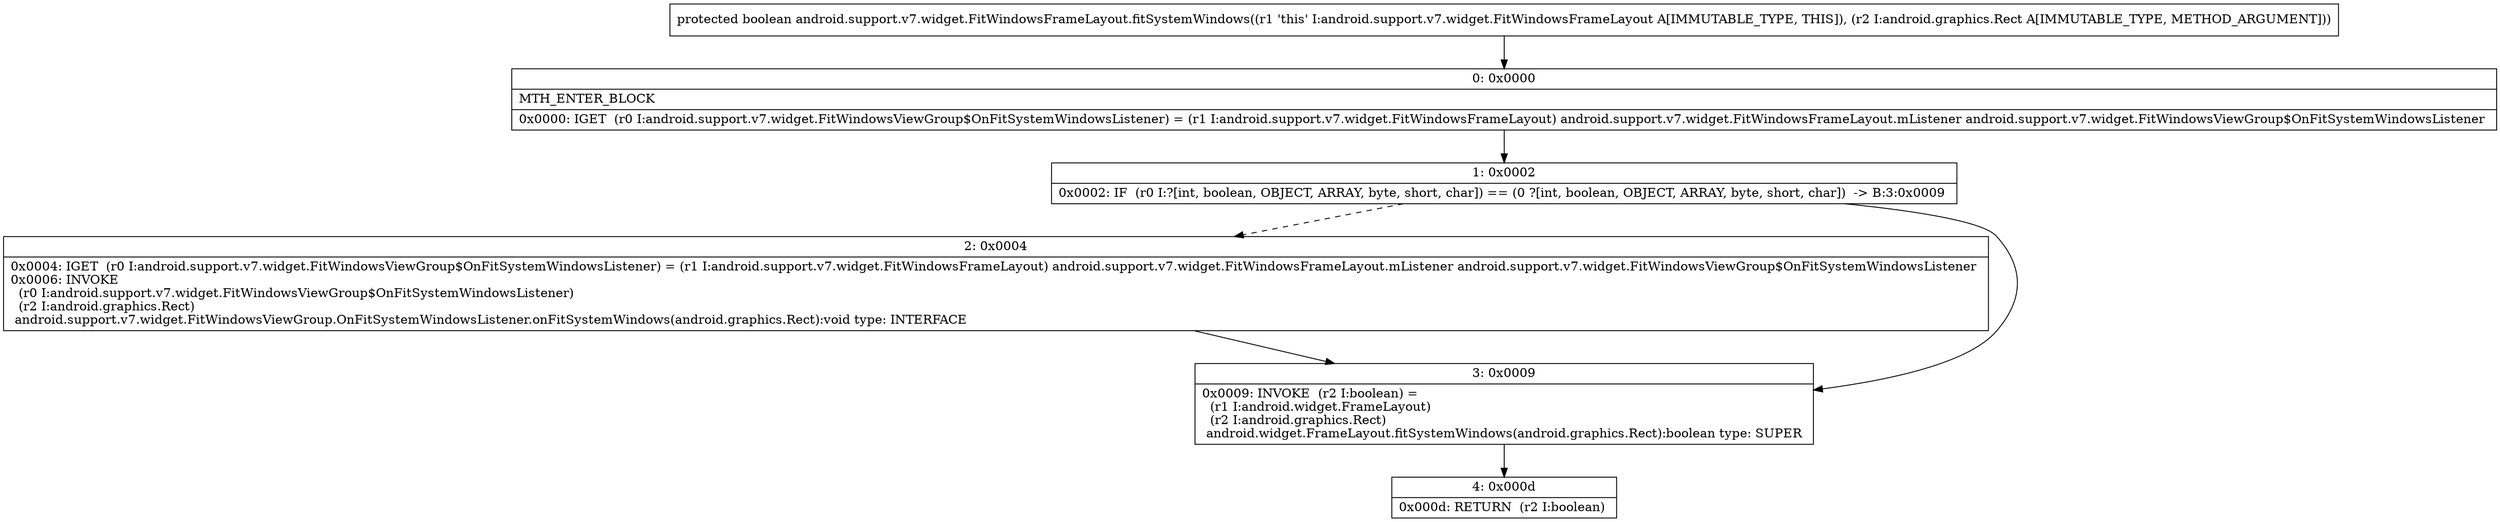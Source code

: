 digraph "CFG forandroid.support.v7.widget.FitWindowsFrameLayout.fitSystemWindows(Landroid\/graphics\/Rect;)Z" {
Node_0 [shape=record,label="{0\:\ 0x0000|MTH_ENTER_BLOCK\l|0x0000: IGET  (r0 I:android.support.v7.widget.FitWindowsViewGroup$OnFitSystemWindowsListener) = (r1 I:android.support.v7.widget.FitWindowsFrameLayout) android.support.v7.widget.FitWindowsFrameLayout.mListener android.support.v7.widget.FitWindowsViewGroup$OnFitSystemWindowsListener \l}"];
Node_1 [shape=record,label="{1\:\ 0x0002|0x0002: IF  (r0 I:?[int, boolean, OBJECT, ARRAY, byte, short, char]) == (0 ?[int, boolean, OBJECT, ARRAY, byte, short, char])  \-\> B:3:0x0009 \l}"];
Node_2 [shape=record,label="{2\:\ 0x0004|0x0004: IGET  (r0 I:android.support.v7.widget.FitWindowsViewGroup$OnFitSystemWindowsListener) = (r1 I:android.support.v7.widget.FitWindowsFrameLayout) android.support.v7.widget.FitWindowsFrameLayout.mListener android.support.v7.widget.FitWindowsViewGroup$OnFitSystemWindowsListener \l0x0006: INVOKE  \l  (r0 I:android.support.v7.widget.FitWindowsViewGroup$OnFitSystemWindowsListener)\l  (r2 I:android.graphics.Rect)\l android.support.v7.widget.FitWindowsViewGroup.OnFitSystemWindowsListener.onFitSystemWindows(android.graphics.Rect):void type: INTERFACE \l}"];
Node_3 [shape=record,label="{3\:\ 0x0009|0x0009: INVOKE  (r2 I:boolean) = \l  (r1 I:android.widget.FrameLayout)\l  (r2 I:android.graphics.Rect)\l android.widget.FrameLayout.fitSystemWindows(android.graphics.Rect):boolean type: SUPER \l}"];
Node_4 [shape=record,label="{4\:\ 0x000d|0x000d: RETURN  (r2 I:boolean) \l}"];
MethodNode[shape=record,label="{protected boolean android.support.v7.widget.FitWindowsFrameLayout.fitSystemWindows((r1 'this' I:android.support.v7.widget.FitWindowsFrameLayout A[IMMUTABLE_TYPE, THIS]), (r2 I:android.graphics.Rect A[IMMUTABLE_TYPE, METHOD_ARGUMENT])) }"];
MethodNode -> Node_0;
Node_0 -> Node_1;
Node_1 -> Node_2[style=dashed];
Node_1 -> Node_3;
Node_2 -> Node_3;
Node_3 -> Node_4;
}

